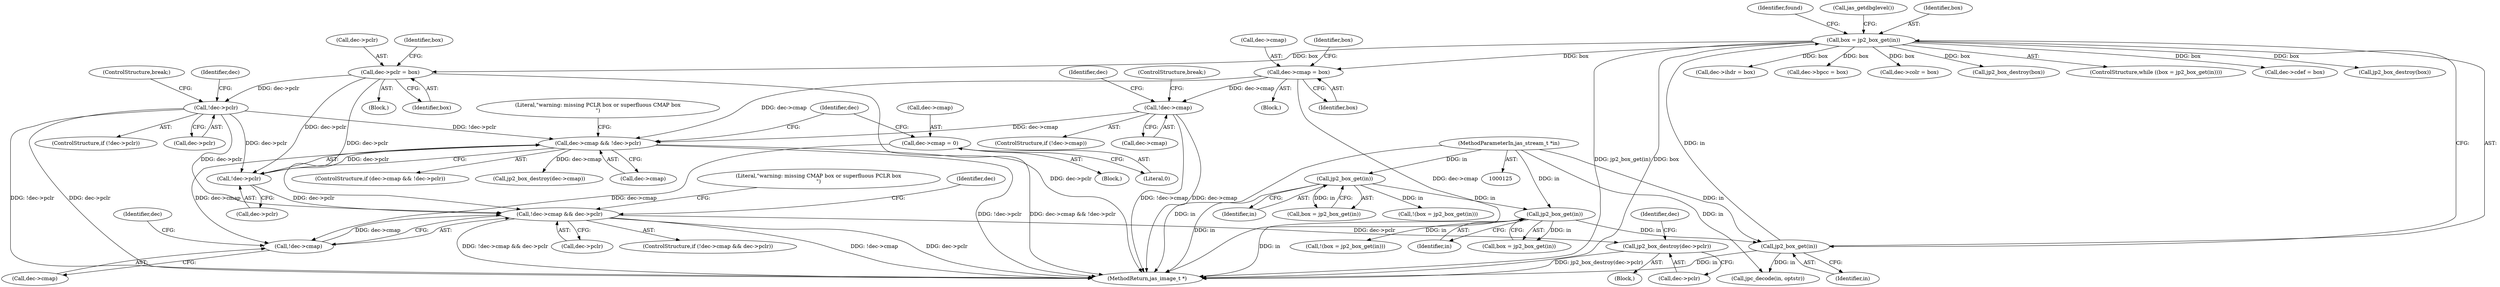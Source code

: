 digraph "0_jasper_d42b2388f7f8e0332c846675133acea151fc557a_33@pointer" {
"1000700" [label="(Call,!dec->cmap && dec->pclr)"];
"1000701" [label="(Call,!dec->cmap)"];
"1000694" [label="(Call,dec->cmap = 0)"];
"1000679" [label="(Call,dec->cmap && !dec->pclr)"];
"1000327" [label="(Call,dec->cmap = box)"];
"1000229" [label="(Call,box = jp2_box_get(in))"];
"1000231" [label="(Call,jp2_box_get(in))"];
"1000206" [label="(Call,jp2_box_get(in))"];
"1000167" [label="(Call,jp2_box_get(in))"];
"1000126" [label="(MethodParameterIn,jas_stream_t *in)"];
"1000322" [label="(Call,!dec->cmap)"];
"1000306" [label="(Call,!dec->pclr)"];
"1000311" [label="(Call,dec->pclr = box)"];
"1000683" [label="(Call,!dec->pclr)"];
"1000711" [label="(Call,jp2_box_destroy(dec->pclr))"];
"1000687" [label="(Block,)"];
"1000694" [label="(Call,dec->cmap = 0)"];
"1000126" [label="(MethodParameterIn,jas_stream_t *in)"];
"1000306" [label="(Call,!dec->pclr)"];
"1000711" [label="(Call,jp2_box_destroy(dec->pclr))"];
"1000710" [label="(Literal,\"warning: missing CMAP box or superfluous PCLR box\n\")"];
"1000263" [label="(Call,dec->ihdr = box)"];
"1000279" [label="(Call,dec->bpcc = box)"];
"1000167" [label="(Call,jp2_box_get(in))"];
"1000310" [label="(Block,)"];
"1000703" [label="(Identifier,dec)"];
"1000708" [label="(Block,)"];
"1000366" [label="(Identifier,found)"];
"1000236" [label="(Call,jas_getdbglevel())"];
"1000204" [label="(Call,box = jp2_box_get(in))"];
"1000689" [label="(Literal,\"warning: missing PCLR box or superfluous CMAP box\n\")"];
"1000343" [label="(Call,dec->colr = box)"];
"1000165" [label="(Call,box = jp2_box_get(in))"];
"1000328" [label="(Call,dec->cmap)"];
"1000683" [label="(Call,!dec->pclr)"];
"1000315" [label="(Identifier,box)"];
"1000327" [label="(Call,dec->cmap = box)"];
"1000678" [label="(ControlStructure,if (dec->cmap && !dec->pclr))"];
"1000311" [label="(Call,dec->pclr = box)"];
"1000355" [label="(Call,jp2_box_destroy(box))"];
"1000232" [label="(Identifier,in)"];
"1000228" [label="(ControlStructure,while ((box = jp2_box_get(in))))"];
"1000230" [label="(Identifier,box)"];
"1000690" [label="(Call,jp2_box_destroy(dec->cmap))"];
"1000295" [label="(Call,dec->cdef = box)"];
"1000321" [label="(ControlStructure,if (!dec->cmap))"];
"1000706" [label="(Identifier,dec)"];
"1000203" [label="(Call,!(box = jp2_box_get(in)))"];
"1000206" [label="(Call,jp2_box_get(in))"];
"1000695" [label="(Call,dec->cmap)"];
"1000700" [label="(Call,!dec->cmap && dec->pclr)"];
"1000698" [label="(Literal,0)"];
"1000701" [label="(Call,!dec->cmap)"];
"1000680" [label="(Call,dec->cmap)"];
"1000705" [label="(Call,dec->pclr)"];
"1000333" [label="(Identifier,box)"];
"1000322" [label="(Call,!dec->cmap)"];
"1000317" [label="(Identifier,box)"];
"1000229" [label="(Call,box = jp2_box_get(in))"];
"1000164" [label="(Call,!(box = jp2_box_get(in)))"];
"1000319" [label="(ControlStructure,break;)"];
"1000684" [label="(Call,dec->pclr)"];
"1001265" [label="(MethodReturn,jas_image_t *)"];
"1000331" [label="(Identifier,box)"];
"1000313" [label="(Identifier,dec)"];
"1000312" [label="(Call,dec->pclr)"];
"1001256" [label="(Call,jp2_box_destroy(box))"];
"1000329" [label="(Identifier,dec)"];
"1000323" [label="(Call,dec->cmap)"];
"1000377" [label="(Call,jpc_decode(in, optstr))"];
"1000702" [label="(Call,dec->cmap)"];
"1000231" [label="(Call,jp2_box_get(in))"];
"1000335" [label="(ControlStructure,break;)"];
"1000717" [label="(Identifier,dec)"];
"1000712" [label="(Call,dec->pclr)"];
"1000699" [label="(ControlStructure,if (!dec->cmap && dec->pclr))"];
"1000305" [label="(ControlStructure,if (!dec->pclr))"];
"1000168" [label="(Identifier,in)"];
"1000679" [label="(Call,dec->cmap && !dec->pclr)"];
"1000326" [label="(Block,)"];
"1000307" [label="(Call,dec->pclr)"];
"1000207" [label="(Identifier,in)"];
"1000722" [label="(Identifier,dec)"];
"1000700" -> "1000699"  [label="AST: "];
"1000700" -> "1000701"  [label="CFG: "];
"1000700" -> "1000705"  [label="CFG: "];
"1000701" -> "1000700"  [label="AST: "];
"1000705" -> "1000700"  [label="AST: "];
"1000710" -> "1000700"  [label="CFG: "];
"1000722" -> "1000700"  [label="CFG: "];
"1000700" -> "1001265"  [label="DDG: !dec->cmap && dec->pclr"];
"1000700" -> "1001265"  [label="DDG: !dec->cmap"];
"1000700" -> "1001265"  [label="DDG: dec->pclr"];
"1000701" -> "1000700"  [label="DDG: dec->cmap"];
"1000311" -> "1000700"  [label="DDG: dec->pclr"];
"1000683" -> "1000700"  [label="DDG: dec->pclr"];
"1000306" -> "1000700"  [label="DDG: dec->pclr"];
"1000700" -> "1000711"  [label="DDG: dec->pclr"];
"1000701" -> "1000702"  [label="CFG: "];
"1000702" -> "1000701"  [label="AST: "];
"1000706" -> "1000701"  [label="CFG: "];
"1000694" -> "1000701"  [label="DDG: dec->cmap"];
"1000679" -> "1000701"  [label="DDG: dec->cmap"];
"1000694" -> "1000687"  [label="AST: "];
"1000694" -> "1000698"  [label="CFG: "];
"1000695" -> "1000694"  [label="AST: "];
"1000698" -> "1000694"  [label="AST: "];
"1000703" -> "1000694"  [label="CFG: "];
"1000679" -> "1000678"  [label="AST: "];
"1000679" -> "1000680"  [label="CFG: "];
"1000679" -> "1000683"  [label="CFG: "];
"1000680" -> "1000679"  [label="AST: "];
"1000683" -> "1000679"  [label="AST: "];
"1000689" -> "1000679"  [label="CFG: "];
"1000703" -> "1000679"  [label="CFG: "];
"1000679" -> "1001265"  [label="DDG: !dec->pclr"];
"1000679" -> "1001265"  [label="DDG: dec->cmap && !dec->pclr"];
"1000327" -> "1000679"  [label="DDG: dec->cmap"];
"1000322" -> "1000679"  [label="DDG: dec->cmap"];
"1000306" -> "1000679"  [label="DDG: !dec->pclr"];
"1000683" -> "1000679"  [label="DDG: dec->pclr"];
"1000679" -> "1000690"  [label="DDG: dec->cmap"];
"1000327" -> "1000326"  [label="AST: "];
"1000327" -> "1000331"  [label="CFG: "];
"1000328" -> "1000327"  [label="AST: "];
"1000331" -> "1000327"  [label="AST: "];
"1000333" -> "1000327"  [label="CFG: "];
"1000327" -> "1001265"  [label="DDG: dec->cmap"];
"1000327" -> "1000322"  [label="DDG: dec->cmap"];
"1000229" -> "1000327"  [label="DDG: box"];
"1000229" -> "1000228"  [label="AST: "];
"1000229" -> "1000231"  [label="CFG: "];
"1000230" -> "1000229"  [label="AST: "];
"1000231" -> "1000229"  [label="AST: "];
"1000236" -> "1000229"  [label="CFG: "];
"1000366" -> "1000229"  [label="CFG: "];
"1000229" -> "1001265"  [label="DDG: jp2_box_get(in)"];
"1000229" -> "1001265"  [label="DDG: box"];
"1000231" -> "1000229"  [label="DDG: in"];
"1000229" -> "1000263"  [label="DDG: box"];
"1000229" -> "1000279"  [label="DDG: box"];
"1000229" -> "1000295"  [label="DDG: box"];
"1000229" -> "1000311"  [label="DDG: box"];
"1000229" -> "1000343"  [label="DDG: box"];
"1000229" -> "1000355"  [label="DDG: box"];
"1000229" -> "1001256"  [label="DDG: box"];
"1000231" -> "1000232"  [label="CFG: "];
"1000232" -> "1000231"  [label="AST: "];
"1000231" -> "1001265"  [label="DDG: in"];
"1000206" -> "1000231"  [label="DDG: in"];
"1000126" -> "1000231"  [label="DDG: in"];
"1000231" -> "1000377"  [label="DDG: in"];
"1000206" -> "1000204"  [label="AST: "];
"1000206" -> "1000207"  [label="CFG: "];
"1000207" -> "1000206"  [label="AST: "];
"1000204" -> "1000206"  [label="CFG: "];
"1000206" -> "1001265"  [label="DDG: in"];
"1000206" -> "1000203"  [label="DDG: in"];
"1000206" -> "1000204"  [label="DDG: in"];
"1000167" -> "1000206"  [label="DDG: in"];
"1000126" -> "1000206"  [label="DDG: in"];
"1000167" -> "1000165"  [label="AST: "];
"1000167" -> "1000168"  [label="CFG: "];
"1000168" -> "1000167"  [label="AST: "];
"1000165" -> "1000167"  [label="CFG: "];
"1000167" -> "1001265"  [label="DDG: in"];
"1000167" -> "1000164"  [label="DDG: in"];
"1000167" -> "1000165"  [label="DDG: in"];
"1000126" -> "1000167"  [label="DDG: in"];
"1000126" -> "1000125"  [label="AST: "];
"1000126" -> "1001265"  [label="DDG: in"];
"1000126" -> "1000377"  [label="DDG: in"];
"1000322" -> "1000321"  [label="AST: "];
"1000322" -> "1000323"  [label="CFG: "];
"1000323" -> "1000322"  [label="AST: "];
"1000329" -> "1000322"  [label="CFG: "];
"1000335" -> "1000322"  [label="CFG: "];
"1000322" -> "1001265"  [label="DDG: !dec->cmap"];
"1000322" -> "1001265"  [label="DDG: dec->cmap"];
"1000306" -> "1000305"  [label="AST: "];
"1000306" -> "1000307"  [label="CFG: "];
"1000307" -> "1000306"  [label="AST: "];
"1000313" -> "1000306"  [label="CFG: "];
"1000319" -> "1000306"  [label="CFG: "];
"1000306" -> "1001265"  [label="DDG: dec->pclr"];
"1000306" -> "1001265"  [label="DDG: !dec->pclr"];
"1000311" -> "1000306"  [label="DDG: dec->pclr"];
"1000306" -> "1000683"  [label="DDG: dec->pclr"];
"1000311" -> "1000310"  [label="AST: "];
"1000311" -> "1000315"  [label="CFG: "];
"1000312" -> "1000311"  [label="AST: "];
"1000315" -> "1000311"  [label="AST: "];
"1000317" -> "1000311"  [label="CFG: "];
"1000311" -> "1001265"  [label="DDG: dec->pclr"];
"1000311" -> "1000683"  [label="DDG: dec->pclr"];
"1000683" -> "1000684"  [label="CFG: "];
"1000684" -> "1000683"  [label="AST: "];
"1000711" -> "1000708"  [label="AST: "];
"1000711" -> "1000712"  [label="CFG: "];
"1000712" -> "1000711"  [label="AST: "];
"1000717" -> "1000711"  [label="CFG: "];
"1000711" -> "1001265"  [label="DDG: jp2_box_destroy(dec->pclr)"];
}
